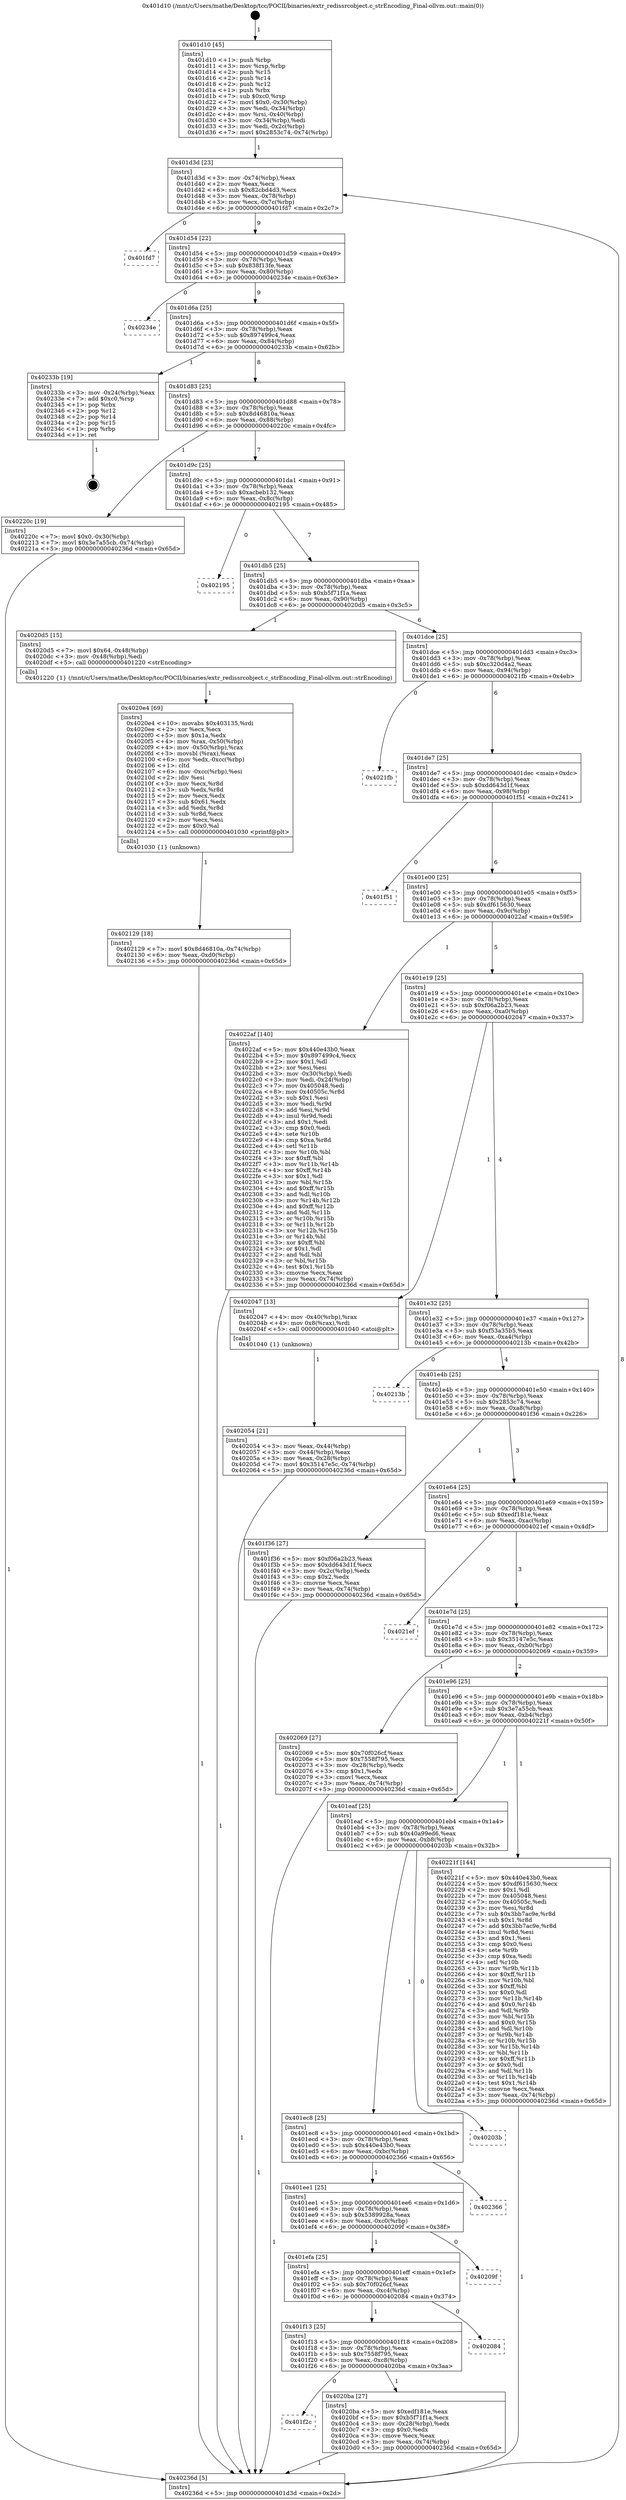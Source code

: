 digraph "0x401d10" {
  label = "0x401d10 (/mnt/c/Users/mathe/Desktop/tcc/POCII/binaries/extr_redissrcobject.c_strEncoding_Final-ollvm.out::main(0))"
  labelloc = "t"
  node[shape=record]

  Entry [label="",width=0.3,height=0.3,shape=circle,fillcolor=black,style=filled]
  "0x401d3d" [label="{
     0x401d3d [23]\l
     | [instrs]\l
     &nbsp;&nbsp;0x401d3d \<+3\>: mov -0x74(%rbp),%eax\l
     &nbsp;&nbsp;0x401d40 \<+2\>: mov %eax,%ecx\l
     &nbsp;&nbsp;0x401d42 \<+6\>: sub $0x82cbd4d3,%ecx\l
     &nbsp;&nbsp;0x401d48 \<+3\>: mov %eax,-0x78(%rbp)\l
     &nbsp;&nbsp;0x401d4b \<+3\>: mov %ecx,-0x7c(%rbp)\l
     &nbsp;&nbsp;0x401d4e \<+6\>: je 0000000000401fd7 \<main+0x2c7\>\l
  }"]
  "0x401fd7" [label="{
     0x401fd7\l
  }", style=dashed]
  "0x401d54" [label="{
     0x401d54 [22]\l
     | [instrs]\l
     &nbsp;&nbsp;0x401d54 \<+5\>: jmp 0000000000401d59 \<main+0x49\>\l
     &nbsp;&nbsp;0x401d59 \<+3\>: mov -0x78(%rbp),%eax\l
     &nbsp;&nbsp;0x401d5c \<+5\>: sub $0x838f13fe,%eax\l
     &nbsp;&nbsp;0x401d61 \<+3\>: mov %eax,-0x80(%rbp)\l
     &nbsp;&nbsp;0x401d64 \<+6\>: je 000000000040234e \<main+0x63e\>\l
  }"]
  Exit [label="",width=0.3,height=0.3,shape=circle,fillcolor=black,style=filled,peripheries=2]
  "0x40234e" [label="{
     0x40234e\l
  }", style=dashed]
  "0x401d6a" [label="{
     0x401d6a [25]\l
     | [instrs]\l
     &nbsp;&nbsp;0x401d6a \<+5\>: jmp 0000000000401d6f \<main+0x5f\>\l
     &nbsp;&nbsp;0x401d6f \<+3\>: mov -0x78(%rbp),%eax\l
     &nbsp;&nbsp;0x401d72 \<+5\>: sub $0x897499c4,%eax\l
     &nbsp;&nbsp;0x401d77 \<+6\>: mov %eax,-0x84(%rbp)\l
     &nbsp;&nbsp;0x401d7d \<+6\>: je 000000000040233b \<main+0x62b\>\l
  }"]
  "0x402129" [label="{
     0x402129 [18]\l
     | [instrs]\l
     &nbsp;&nbsp;0x402129 \<+7\>: movl $0x8d46810a,-0x74(%rbp)\l
     &nbsp;&nbsp;0x402130 \<+6\>: mov %eax,-0xd0(%rbp)\l
     &nbsp;&nbsp;0x402136 \<+5\>: jmp 000000000040236d \<main+0x65d\>\l
  }"]
  "0x40233b" [label="{
     0x40233b [19]\l
     | [instrs]\l
     &nbsp;&nbsp;0x40233b \<+3\>: mov -0x24(%rbp),%eax\l
     &nbsp;&nbsp;0x40233e \<+7\>: add $0xc0,%rsp\l
     &nbsp;&nbsp;0x402345 \<+1\>: pop %rbx\l
     &nbsp;&nbsp;0x402346 \<+2\>: pop %r12\l
     &nbsp;&nbsp;0x402348 \<+2\>: pop %r14\l
     &nbsp;&nbsp;0x40234a \<+2\>: pop %r15\l
     &nbsp;&nbsp;0x40234c \<+1\>: pop %rbp\l
     &nbsp;&nbsp;0x40234d \<+1\>: ret\l
  }"]
  "0x401d83" [label="{
     0x401d83 [25]\l
     | [instrs]\l
     &nbsp;&nbsp;0x401d83 \<+5\>: jmp 0000000000401d88 \<main+0x78\>\l
     &nbsp;&nbsp;0x401d88 \<+3\>: mov -0x78(%rbp),%eax\l
     &nbsp;&nbsp;0x401d8b \<+5\>: sub $0x8d46810a,%eax\l
     &nbsp;&nbsp;0x401d90 \<+6\>: mov %eax,-0x88(%rbp)\l
     &nbsp;&nbsp;0x401d96 \<+6\>: je 000000000040220c \<main+0x4fc\>\l
  }"]
  "0x4020e4" [label="{
     0x4020e4 [69]\l
     | [instrs]\l
     &nbsp;&nbsp;0x4020e4 \<+10\>: movabs $0x403135,%rdi\l
     &nbsp;&nbsp;0x4020ee \<+2\>: xor %ecx,%ecx\l
     &nbsp;&nbsp;0x4020f0 \<+5\>: mov $0x1a,%edx\l
     &nbsp;&nbsp;0x4020f5 \<+4\>: mov %rax,-0x50(%rbp)\l
     &nbsp;&nbsp;0x4020f9 \<+4\>: mov -0x50(%rbp),%rax\l
     &nbsp;&nbsp;0x4020fd \<+3\>: movsbl (%rax),%eax\l
     &nbsp;&nbsp;0x402100 \<+6\>: mov %edx,-0xcc(%rbp)\l
     &nbsp;&nbsp;0x402106 \<+1\>: cltd\l
     &nbsp;&nbsp;0x402107 \<+6\>: mov -0xcc(%rbp),%esi\l
     &nbsp;&nbsp;0x40210d \<+2\>: idiv %esi\l
     &nbsp;&nbsp;0x40210f \<+3\>: mov %ecx,%r8d\l
     &nbsp;&nbsp;0x402112 \<+3\>: sub %edx,%r8d\l
     &nbsp;&nbsp;0x402115 \<+2\>: mov %ecx,%edx\l
     &nbsp;&nbsp;0x402117 \<+3\>: sub $0x61,%edx\l
     &nbsp;&nbsp;0x40211a \<+3\>: add %edx,%r8d\l
     &nbsp;&nbsp;0x40211d \<+3\>: sub %r8d,%ecx\l
     &nbsp;&nbsp;0x402120 \<+2\>: mov %ecx,%esi\l
     &nbsp;&nbsp;0x402122 \<+2\>: mov $0x0,%al\l
     &nbsp;&nbsp;0x402124 \<+5\>: call 0000000000401030 \<printf@plt\>\l
     | [calls]\l
     &nbsp;&nbsp;0x401030 \{1\} (unknown)\l
  }"]
  "0x40220c" [label="{
     0x40220c [19]\l
     | [instrs]\l
     &nbsp;&nbsp;0x40220c \<+7\>: movl $0x0,-0x30(%rbp)\l
     &nbsp;&nbsp;0x402213 \<+7\>: movl $0x3e7a55cb,-0x74(%rbp)\l
     &nbsp;&nbsp;0x40221a \<+5\>: jmp 000000000040236d \<main+0x65d\>\l
  }"]
  "0x401d9c" [label="{
     0x401d9c [25]\l
     | [instrs]\l
     &nbsp;&nbsp;0x401d9c \<+5\>: jmp 0000000000401da1 \<main+0x91\>\l
     &nbsp;&nbsp;0x401da1 \<+3\>: mov -0x78(%rbp),%eax\l
     &nbsp;&nbsp;0x401da4 \<+5\>: sub $0xacbeb132,%eax\l
     &nbsp;&nbsp;0x401da9 \<+6\>: mov %eax,-0x8c(%rbp)\l
     &nbsp;&nbsp;0x401daf \<+6\>: je 0000000000402195 \<main+0x485\>\l
  }"]
  "0x401f2c" [label="{
     0x401f2c\l
  }", style=dashed]
  "0x402195" [label="{
     0x402195\l
  }", style=dashed]
  "0x401db5" [label="{
     0x401db5 [25]\l
     | [instrs]\l
     &nbsp;&nbsp;0x401db5 \<+5\>: jmp 0000000000401dba \<main+0xaa\>\l
     &nbsp;&nbsp;0x401dba \<+3\>: mov -0x78(%rbp),%eax\l
     &nbsp;&nbsp;0x401dbd \<+5\>: sub $0xb5f71f1a,%eax\l
     &nbsp;&nbsp;0x401dc2 \<+6\>: mov %eax,-0x90(%rbp)\l
     &nbsp;&nbsp;0x401dc8 \<+6\>: je 00000000004020d5 \<main+0x3c5\>\l
  }"]
  "0x4020ba" [label="{
     0x4020ba [27]\l
     | [instrs]\l
     &nbsp;&nbsp;0x4020ba \<+5\>: mov $0xedf181e,%eax\l
     &nbsp;&nbsp;0x4020bf \<+5\>: mov $0xb5f71f1a,%ecx\l
     &nbsp;&nbsp;0x4020c4 \<+3\>: mov -0x28(%rbp),%edx\l
     &nbsp;&nbsp;0x4020c7 \<+3\>: cmp $0x0,%edx\l
     &nbsp;&nbsp;0x4020ca \<+3\>: cmove %ecx,%eax\l
     &nbsp;&nbsp;0x4020cd \<+3\>: mov %eax,-0x74(%rbp)\l
     &nbsp;&nbsp;0x4020d0 \<+5\>: jmp 000000000040236d \<main+0x65d\>\l
  }"]
  "0x4020d5" [label="{
     0x4020d5 [15]\l
     | [instrs]\l
     &nbsp;&nbsp;0x4020d5 \<+7\>: movl $0x64,-0x48(%rbp)\l
     &nbsp;&nbsp;0x4020dc \<+3\>: mov -0x48(%rbp),%edi\l
     &nbsp;&nbsp;0x4020df \<+5\>: call 0000000000401220 \<strEncoding\>\l
     | [calls]\l
     &nbsp;&nbsp;0x401220 \{1\} (/mnt/c/Users/mathe/Desktop/tcc/POCII/binaries/extr_redissrcobject.c_strEncoding_Final-ollvm.out::strEncoding)\l
  }"]
  "0x401dce" [label="{
     0x401dce [25]\l
     | [instrs]\l
     &nbsp;&nbsp;0x401dce \<+5\>: jmp 0000000000401dd3 \<main+0xc3\>\l
     &nbsp;&nbsp;0x401dd3 \<+3\>: mov -0x78(%rbp),%eax\l
     &nbsp;&nbsp;0x401dd6 \<+5\>: sub $0xc320d4a2,%eax\l
     &nbsp;&nbsp;0x401ddb \<+6\>: mov %eax,-0x94(%rbp)\l
     &nbsp;&nbsp;0x401de1 \<+6\>: je 00000000004021fb \<main+0x4eb\>\l
  }"]
  "0x401f13" [label="{
     0x401f13 [25]\l
     | [instrs]\l
     &nbsp;&nbsp;0x401f13 \<+5\>: jmp 0000000000401f18 \<main+0x208\>\l
     &nbsp;&nbsp;0x401f18 \<+3\>: mov -0x78(%rbp),%eax\l
     &nbsp;&nbsp;0x401f1b \<+5\>: sub $0x7558f795,%eax\l
     &nbsp;&nbsp;0x401f20 \<+6\>: mov %eax,-0xc8(%rbp)\l
     &nbsp;&nbsp;0x401f26 \<+6\>: je 00000000004020ba \<main+0x3aa\>\l
  }"]
  "0x4021fb" [label="{
     0x4021fb\l
  }", style=dashed]
  "0x401de7" [label="{
     0x401de7 [25]\l
     | [instrs]\l
     &nbsp;&nbsp;0x401de7 \<+5\>: jmp 0000000000401dec \<main+0xdc\>\l
     &nbsp;&nbsp;0x401dec \<+3\>: mov -0x78(%rbp),%eax\l
     &nbsp;&nbsp;0x401def \<+5\>: sub $0xdd643d1f,%eax\l
     &nbsp;&nbsp;0x401df4 \<+6\>: mov %eax,-0x98(%rbp)\l
     &nbsp;&nbsp;0x401dfa \<+6\>: je 0000000000401f51 \<main+0x241\>\l
  }"]
  "0x402084" [label="{
     0x402084\l
  }", style=dashed]
  "0x401f51" [label="{
     0x401f51\l
  }", style=dashed]
  "0x401e00" [label="{
     0x401e00 [25]\l
     | [instrs]\l
     &nbsp;&nbsp;0x401e00 \<+5\>: jmp 0000000000401e05 \<main+0xf5\>\l
     &nbsp;&nbsp;0x401e05 \<+3\>: mov -0x78(%rbp),%eax\l
     &nbsp;&nbsp;0x401e08 \<+5\>: sub $0xdf615630,%eax\l
     &nbsp;&nbsp;0x401e0d \<+6\>: mov %eax,-0x9c(%rbp)\l
     &nbsp;&nbsp;0x401e13 \<+6\>: je 00000000004022af \<main+0x59f\>\l
  }"]
  "0x401efa" [label="{
     0x401efa [25]\l
     | [instrs]\l
     &nbsp;&nbsp;0x401efa \<+5\>: jmp 0000000000401eff \<main+0x1ef\>\l
     &nbsp;&nbsp;0x401eff \<+3\>: mov -0x78(%rbp),%eax\l
     &nbsp;&nbsp;0x401f02 \<+5\>: sub $0x70f026cf,%eax\l
     &nbsp;&nbsp;0x401f07 \<+6\>: mov %eax,-0xc4(%rbp)\l
     &nbsp;&nbsp;0x401f0d \<+6\>: je 0000000000402084 \<main+0x374\>\l
  }"]
  "0x4022af" [label="{
     0x4022af [140]\l
     | [instrs]\l
     &nbsp;&nbsp;0x4022af \<+5\>: mov $0x440e43b0,%eax\l
     &nbsp;&nbsp;0x4022b4 \<+5\>: mov $0x897499c4,%ecx\l
     &nbsp;&nbsp;0x4022b9 \<+2\>: mov $0x1,%dl\l
     &nbsp;&nbsp;0x4022bb \<+2\>: xor %esi,%esi\l
     &nbsp;&nbsp;0x4022bd \<+3\>: mov -0x30(%rbp),%edi\l
     &nbsp;&nbsp;0x4022c0 \<+3\>: mov %edi,-0x24(%rbp)\l
     &nbsp;&nbsp;0x4022c3 \<+7\>: mov 0x405048,%edi\l
     &nbsp;&nbsp;0x4022ca \<+8\>: mov 0x40505c,%r8d\l
     &nbsp;&nbsp;0x4022d2 \<+3\>: sub $0x1,%esi\l
     &nbsp;&nbsp;0x4022d5 \<+3\>: mov %edi,%r9d\l
     &nbsp;&nbsp;0x4022d8 \<+3\>: add %esi,%r9d\l
     &nbsp;&nbsp;0x4022db \<+4\>: imul %r9d,%edi\l
     &nbsp;&nbsp;0x4022df \<+3\>: and $0x1,%edi\l
     &nbsp;&nbsp;0x4022e2 \<+3\>: cmp $0x0,%edi\l
     &nbsp;&nbsp;0x4022e5 \<+4\>: sete %r10b\l
     &nbsp;&nbsp;0x4022e9 \<+4\>: cmp $0xa,%r8d\l
     &nbsp;&nbsp;0x4022ed \<+4\>: setl %r11b\l
     &nbsp;&nbsp;0x4022f1 \<+3\>: mov %r10b,%bl\l
     &nbsp;&nbsp;0x4022f4 \<+3\>: xor $0xff,%bl\l
     &nbsp;&nbsp;0x4022f7 \<+3\>: mov %r11b,%r14b\l
     &nbsp;&nbsp;0x4022fa \<+4\>: xor $0xff,%r14b\l
     &nbsp;&nbsp;0x4022fe \<+3\>: xor $0x1,%dl\l
     &nbsp;&nbsp;0x402301 \<+3\>: mov %bl,%r15b\l
     &nbsp;&nbsp;0x402304 \<+4\>: and $0xff,%r15b\l
     &nbsp;&nbsp;0x402308 \<+3\>: and %dl,%r10b\l
     &nbsp;&nbsp;0x40230b \<+3\>: mov %r14b,%r12b\l
     &nbsp;&nbsp;0x40230e \<+4\>: and $0xff,%r12b\l
     &nbsp;&nbsp;0x402312 \<+3\>: and %dl,%r11b\l
     &nbsp;&nbsp;0x402315 \<+3\>: or %r10b,%r15b\l
     &nbsp;&nbsp;0x402318 \<+3\>: or %r11b,%r12b\l
     &nbsp;&nbsp;0x40231b \<+3\>: xor %r12b,%r15b\l
     &nbsp;&nbsp;0x40231e \<+3\>: or %r14b,%bl\l
     &nbsp;&nbsp;0x402321 \<+3\>: xor $0xff,%bl\l
     &nbsp;&nbsp;0x402324 \<+3\>: or $0x1,%dl\l
     &nbsp;&nbsp;0x402327 \<+2\>: and %dl,%bl\l
     &nbsp;&nbsp;0x402329 \<+3\>: or %bl,%r15b\l
     &nbsp;&nbsp;0x40232c \<+4\>: test $0x1,%r15b\l
     &nbsp;&nbsp;0x402330 \<+3\>: cmovne %ecx,%eax\l
     &nbsp;&nbsp;0x402333 \<+3\>: mov %eax,-0x74(%rbp)\l
     &nbsp;&nbsp;0x402336 \<+5\>: jmp 000000000040236d \<main+0x65d\>\l
  }"]
  "0x401e19" [label="{
     0x401e19 [25]\l
     | [instrs]\l
     &nbsp;&nbsp;0x401e19 \<+5\>: jmp 0000000000401e1e \<main+0x10e\>\l
     &nbsp;&nbsp;0x401e1e \<+3\>: mov -0x78(%rbp),%eax\l
     &nbsp;&nbsp;0x401e21 \<+5\>: sub $0xf06a2b23,%eax\l
     &nbsp;&nbsp;0x401e26 \<+6\>: mov %eax,-0xa0(%rbp)\l
     &nbsp;&nbsp;0x401e2c \<+6\>: je 0000000000402047 \<main+0x337\>\l
  }"]
  "0x40209f" [label="{
     0x40209f\l
  }", style=dashed]
  "0x402047" [label="{
     0x402047 [13]\l
     | [instrs]\l
     &nbsp;&nbsp;0x402047 \<+4\>: mov -0x40(%rbp),%rax\l
     &nbsp;&nbsp;0x40204b \<+4\>: mov 0x8(%rax),%rdi\l
     &nbsp;&nbsp;0x40204f \<+5\>: call 0000000000401040 \<atoi@plt\>\l
     | [calls]\l
     &nbsp;&nbsp;0x401040 \{1\} (unknown)\l
  }"]
  "0x401e32" [label="{
     0x401e32 [25]\l
     | [instrs]\l
     &nbsp;&nbsp;0x401e32 \<+5\>: jmp 0000000000401e37 \<main+0x127\>\l
     &nbsp;&nbsp;0x401e37 \<+3\>: mov -0x78(%rbp),%eax\l
     &nbsp;&nbsp;0x401e3a \<+5\>: sub $0xf53a35b5,%eax\l
     &nbsp;&nbsp;0x401e3f \<+6\>: mov %eax,-0xa4(%rbp)\l
     &nbsp;&nbsp;0x401e45 \<+6\>: je 000000000040213b \<main+0x42b\>\l
  }"]
  "0x401ee1" [label="{
     0x401ee1 [25]\l
     | [instrs]\l
     &nbsp;&nbsp;0x401ee1 \<+5\>: jmp 0000000000401ee6 \<main+0x1d6\>\l
     &nbsp;&nbsp;0x401ee6 \<+3\>: mov -0x78(%rbp),%eax\l
     &nbsp;&nbsp;0x401ee9 \<+5\>: sub $0x5389928a,%eax\l
     &nbsp;&nbsp;0x401eee \<+6\>: mov %eax,-0xc0(%rbp)\l
     &nbsp;&nbsp;0x401ef4 \<+6\>: je 000000000040209f \<main+0x38f\>\l
  }"]
  "0x40213b" [label="{
     0x40213b\l
  }", style=dashed]
  "0x401e4b" [label="{
     0x401e4b [25]\l
     | [instrs]\l
     &nbsp;&nbsp;0x401e4b \<+5\>: jmp 0000000000401e50 \<main+0x140\>\l
     &nbsp;&nbsp;0x401e50 \<+3\>: mov -0x78(%rbp),%eax\l
     &nbsp;&nbsp;0x401e53 \<+5\>: sub $0x2853c74,%eax\l
     &nbsp;&nbsp;0x401e58 \<+6\>: mov %eax,-0xa8(%rbp)\l
     &nbsp;&nbsp;0x401e5e \<+6\>: je 0000000000401f36 \<main+0x226\>\l
  }"]
  "0x402366" [label="{
     0x402366\l
  }", style=dashed]
  "0x401f36" [label="{
     0x401f36 [27]\l
     | [instrs]\l
     &nbsp;&nbsp;0x401f36 \<+5\>: mov $0xf06a2b23,%eax\l
     &nbsp;&nbsp;0x401f3b \<+5\>: mov $0xdd643d1f,%ecx\l
     &nbsp;&nbsp;0x401f40 \<+3\>: mov -0x2c(%rbp),%edx\l
     &nbsp;&nbsp;0x401f43 \<+3\>: cmp $0x2,%edx\l
     &nbsp;&nbsp;0x401f46 \<+3\>: cmovne %ecx,%eax\l
     &nbsp;&nbsp;0x401f49 \<+3\>: mov %eax,-0x74(%rbp)\l
     &nbsp;&nbsp;0x401f4c \<+5\>: jmp 000000000040236d \<main+0x65d\>\l
  }"]
  "0x401e64" [label="{
     0x401e64 [25]\l
     | [instrs]\l
     &nbsp;&nbsp;0x401e64 \<+5\>: jmp 0000000000401e69 \<main+0x159\>\l
     &nbsp;&nbsp;0x401e69 \<+3\>: mov -0x78(%rbp),%eax\l
     &nbsp;&nbsp;0x401e6c \<+5\>: sub $0xedf181e,%eax\l
     &nbsp;&nbsp;0x401e71 \<+6\>: mov %eax,-0xac(%rbp)\l
     &nbsp;&nbsp;0x401e77 \<+6\>: je 00000000004021ef \<main+0x4df\>\l
  }"]
  "0x40236d" [label="{
     0x40236d [5]\l
     | [instrs]\l
     &nbsp;&nbsp;0x40236d \<+5\>: jmp 0000000000401d3d \<main+0x2d\>\l
  }"]
  "0x401d10" [label="{
     0x401d10 [45]\l
     | [instrs]\l
     &nbsp;&nbsp;0x401d10 \<+1\>: push %rbp\l
     &nbsp;&nbsp;0x401d11 \<+3\>: mov %rsp,%rbp\l
     &nbsp;&nbsp;0x401d14 \<+2\>: push %r15\l
     &nbsp;&nbsp;0x401d16 \<+2\>: push %r14\l
     &nbsp;&nbsp;0x401d18 \<+2\>: push %r12\l
     &nbsp;&nbsp;0x401d1a \<+1\>: push %rbx\l
     &nbsp;&nbsp;0x401d1b \<+7\>: sub $0xc0,%rsp\l
     &nbsp;&nbsp;0x401d22 \<+7\>: movl $0x0,-0x30(%rbp)\l
     &nbsp;&nbsp;0x401d29 \<+3\>: mov %edi,-0x34(%rbp)\l
     &nbsp;&nbsp;0x401d2c \<+4\>: mov %rsi,-0x40(%rbp)\l
     &nbsp;&nbsp;0x401d30 \<+3\>: mov -0x34(%rbp),%edi\l
     &nbsp;&nbsp;0x401d33 \<+3\>: mov %edi,-0x2c(%rbp)\l
     &nbsp;&nbsp;0x401d36 \<+7\>: movl $0x2853c74,-0x74(%rbp)\l
  }"]
  "0x402054" [label="{
     0x402054 [21]\l
     | [instrs]\l
     &nbsp;&nbsp;0x402054 \<+3\>: mov %eax,-0x44(%rbp)\l
     &nbsp;&nbsp;0x402057 \<+3\>: mov -0x44(%rbp),%eax\l
     &nbsp;&nbsp;0x40205a \<+3\>: mov %eax,-0x28(%rbp)\l
     &nbsp;&nbsp;0x40205d \<+7\>: movl $0x35147e5c,-0x74(%rbp)\l
     &nbsp;&nbsp;0x402064 \<+5\>: jmp 000000000040236d \<main+0x65d\>\l
  }"]
  "0x401ec8" [label="{
     0x401ec8 [25]\l
     | [instrs]\l
     &nbsp;&nbsp;0x401ec8 \<+5\>: jmp 0000000000401ecd \<main+0x1bd\>\l
     &nbsp;&nbsp;0x401ecd \<+3\>: mov -0x78(%rbp),%eax\l
     &nbsp;&nbsp;0x401ed0 \<+5\>: sub $0x440e43b0,%eax\l
     &nbsp;&nbsp;0x401ed5 \<+6\>: mov %eax,-0xbc(%rbp)\l
     &nbsp;&nbsp;0x401edb \<+6\>: je 0000000000402366 \<main+0x656\>\l
  }"]
  "0x4021ef" [label="{
     0x4021ef\l
  }", style=dashed]
  "0x401e7d" [label="{
     0x401e7d [25]\l
     | [instrs]\l
     &nbsp;&nbsp;0x401e7d \<+5\>: jmp 0000000000401e82 \<main+0x172\>\l
     &nbsp;&nbsp;0x401e82 \<+3\>: mov -0x78(%rbp),%eax\l
     &nbsp;&nbsp;0x401e85 \<+5\>: sub $0x35147e5c,%eax\l
     &nbsp;&nbsp;0x401e8a \<+6\>: mov %eax,-0xb0(%rbp)\l
     &nbsp;&nbsp;0x401e90 \<+6\>: je 0000000000402069 \<main+0x359\>\l
  }"]
  "0x40203b" [label="{
     0x40203b\l
  }", style=dashed]
  "0x402069" [label="{
     0x402069 [27]\l
     | [instrs]\l
     &nbsp;&nbsp;0x402069 \<+5\>: mov $0x70f026cf,%eax\l
     &nbsp;&nbsp;0x40206e \<+5\>: mov $0x7558f795,%ecx\l
     &nbsp;&nbsp;0x402073 \<+3\>: mov -0x28(%rbp),%edx\l
     &nbsp;&nbsp;0x402076 \<+3\>: cmp $0x1,%edx\l
     &nbsp;&nbsp;0x402079 \<+3\>: cmovl %ecx,%eax\l
     &nbsp;&nbsp;0x40207c \<+3\>: mov %eax,-0x74(%rbp)\l
     &nbsp;&nbsp;0x40207f \<+5\>: jmp 000000000040236d \<main+0x65d\>\l
  }"]
  "0x401e96" [label="{
     0x401e96 [25]\l
     | [instrs]\l
     &nbsp;&nbsp;0x401e96 \<+5\>: jmp 0000000000401e9b \<main+0x18b\>\l
     &nbsp;&nbsp;0x401e9b \<+3\>: mov -0x78(%rbp),%eax\l
     &nbsp;&nbsp;0x401e9e \<+5\>: sub $0x3e7a55cb,%eax\l
     &nbsp;&nbsp;0x401ea3 \<+6\>: mov %eax,-0xb4(%rbp)\l
     &nbsp;&nbsp;0x401ea9 \<+6\>: je 000000000040221f \<main+0x50f\>\l
  }"]
  "0x401eaf" [label="{
     0x401eaf [25]\l
     | [instrs]\l
     &nbsp;&nbsp;0x401eaf \<+5\>: jmp 0000000000401eb4 \<main+0x1a4\>\l
     &nbsp;&nbsp;0x401eb4 \<+3\>: mov -0x78(%rbp),%eax\l
     &nbsp;&nbsp;0x401eb7 \<+5\>: sub $0x40a99ed6,%eax\l
     &nbsp;&nbsp;0x401ebc \<+6\>: mov %eax,-0xb8(%rbp)\l
     &nbsp;&nbsp;0x401ec2 \<+6\>: je 000000000040203b \<main+0x32b\>\l
  }"]
  "0x40221f" [label="{
     0x40221f [144]\l
     | [instrs]\l
     &nbsp;&nbsp;0x40221f \<+5\>: mov $0x440e43b0,%eax\l
     &nbsp;&nbsp;0x402224 \<+5\>: mov $0xdf615630,%ecx\l
     &nbsp;&nbsp;0x402229 \<+2\>: mov $0x1,%dl\l
     &nbsp;&nbsp;0x40222b \<+7\>: mov 0x405048,%esi\l
     &nbsp;&nbsp;0x402232 \<+7\>: mov 0x40505c,%edi\l
     &nbsp;&nbsp;0x402239 \<+3\>: mov %esi,%r8d\l
     &nbsp;&nbsp;0x40223c \<+7\>: sub $0x3bb7ac9e,%r8d\l
     &nbsp;&nbsp;0x402243 \<+4\>: sub $0x1,%r8d\l
     &nbsp;&nbsp;0x402247 \<+7\>: add $0x3bb7ac9e,%r8d\l
     &nbsp;&nbsp;0x40224e \<+4\>: imul %r8d,%esi\l
     &nbsp;&nbsp;0x402252 \<+3\>: and $0x1,%esi\l
     &nbsp;&nbsp;0x402255 \<+3\>: cmp $0x0,%esi\l
     &nbsp;&nbsp;0x402258 \<+4\>: sete %r9b\l
     &nbsp;&nbsp;0x40225c \<+3\>: cmp $0xa,%edi\l
     &nbsp;&nbsp;0x40225f \<+4\>: setl %r10b\l
     &nbsp;&nbsp;0x402263 \<+3\>: mov %r9b,%r11b\l
     &nbsp;&nbsp;0x402266 \<+4\>: xor $0xff,%r11b\l
     &nbsp;&nbsp;0x40226a \<+3\>: mov %r10b,%bl\l
     &nbsp;&nbsp;0x40226d \<+3\>: xor $0xff,%bl\l
     &nbsp;&nbsp;0x402270 \<+3\>: xor $0x0,%dl\l
     &nbsp;&nbsp;0x402273 \<+3\>: mov %r11b,%r14b\l
     &nbsp;&nbsp;0x402276 \<+4\>: and $0x0,%r14b\l
     &nbsp;&nbsp;0x40227a \<+3\>: and %dl,%r9b\l
     &nbsp;&nbsp;0x40227d \<+3\>: mov %bl,%r15b\l
     &nbsp;&nbsp;0x402280 \<+4\>: and $0x0,%r15b\l
     &nbsp;&nbsp;0x402284 \<+3\>: and %dl,%r10b\l
     &nbsp;&nbsp;0x402287 \<+3\>: or %r9b,%r14b\l
     &nbsp;&nbsp;0x40228a \<+3\>: or %r10b,%r15b\l
     &nbsp;&nbsp;0x40228d \<+3\>: xor %r15b,%r14b\l
     &nbsp;&nbsp;0x402290 \<+3\>: or %bl,%r11b\l
     &nbsp;&nbsp;0x402293 \<+4\>: xor $0xff,%r11b\l
     &nbsp;&nbsp;0x402297 \<+3\>: or $0x0,%dl\l
     &nbsp;&nbsp;0x40229a \<+3\>: and %dl,%r11b\l
     &nbsp;&nbsp;0x40229d \<+3\>: or %r11b,%r14b\l
     &nbsp;&nbsp;0x4022a0 \<+4\>: test $0x1,%r14b\l
     &nbsp;&nbsp;0x4022a4 \<+3\>: cmovne %ecx,%eax\l
     &nbsp;&nbsp;0x4022a7 \<+3\>: mov %eax,-0x74(%rbp)\l
     &nbsp;&nbsp;0x4022aa \<+5\>: jmp 000000000040236d \<main+0x65d\>\l
  }"]
  Entry -> "0x401d10" [label=" 1"]
  "0x401d3d" -> "0x401fd7" [label=" 0"]
  "0x401d3d" -> "0x401d54" [label=" 9"]
  "0x40233b" -> Exit [label=" 1"]
  "0x401d54" -> "0x40234e" [label=" 0"]
  "0x401d54" -> "0x401d6a" [label=" 9"]
  "0x4022af" -> "0x40236d" [label=" 1"]
  "0x401d6a" -> "0x40233b" [label=" 1"]
  "0x401d6a" -> "0x401d83" [label=" 8"]
  "0x40221f" -> "0x40236d" [label=" 1"]
  "0x401d83" -> "0x40220c" [label=" 1"]
  "0x401d83" -> "0x401d9c" [label=" 7"]
  "0x40220c" -> "0x40236d" [label=" 1"]
  "0x401d9c" -> "0x402195" [label=" 0"]
  "0x401d9c" -> "0x401db5" [label=" 7"]
  "0x402129" -> "0x40236d" [label=" 1"]
  "0x401db5" -> "0x4020d5" [label=" 1"]
  "0x401db5" -> "0x401dce" [label=" 6"]
  "0x4020e4" -> "0x402129" [label=" 1"]
  "0x401dce" -> "0x4021fb" [label=" 0"]
  "0x401dce" -> "0x401de7" [label=" 6"]
  "0x4020ba" -> "0x40236d" [label=" 1"]
  "0x401de7" -> "0x401f51" [label=" 0"]
  "0x401de7" -> "0x401e00" [label=" 6"]
  "0x401f13" -> "0x401f2c" [label=" 0"]
  "0x401e00" -> "0x4022af" [label=" 1"]
  "0x401e00" -> "0x401e19" [label=" 5"]
  "0x4020d5" -> "0x4020e4" [label=" 1"]
  "0x401e19" -> "0x402047" [label=" 1"]
  "0x401e19" -> "0x401e32" [label=" 4"]
  "0x401efa" -> "0x401f13" [label=" 1"]
  "0x401e32" -> "0x40213b" [label=" 0"]
  "0x401e32" -> "0x401e4b" [label=" 4"]
  "0x401f13" -> "0x4020ba" [label=" 1"]
  "0x401e4b" -> "0x401f36" [label=" 1"]
  "0x401e4b" -> "0x401e64" [label=" 3"]
  "0x401f36" -> "0x40236d" [label=" 1"]
  "0x401d10" -> "0x401d3d" [label=" 1"]
  "0x40236d" -> "0x401d3d" [label=" 8"]
  "0x402047" -> "0x402054" [label=" 1"]
  "0x402054" -> "0x40236d" [label=" 1"]
  "0x401ee1" -> "0x401efa" [label=" 1"]
  "0x401e64" -> "0x4021ef" [label=" 0"]
  "0x401e64" -> "0x401e7d" [label=" 3"]
  "0x401efa" -> "0x402084" [label=" 0"]
  "0x401e7d" -> "0x402069" [label=" 1"]
  "0x401e7d" -> "0x401e96" [label=" 2"]
  "0x402069" -> "0x40236d" [label=" 1"]
  "0x401ec8" -> "0x401ee1" [label=" 1"]
  "0x401e96" -> "0x40221f" [label=" 1"]
  "0x401e96" -> "0x401eaf" [label=" 1"]
  "0x401ec8" -> "0x402366" [label=" 0"]
  "0x401eaf" -> "0x40203b" [label=" 0"]
  "0x401eaf" -> "0x401ec8" [label=" 1"]
  "0x401ee1" -> "0x40209f" [label=" 0"]
}
